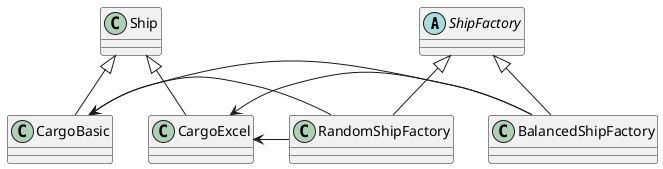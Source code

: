 @startuml
'https://plantuml.com/class-diagram

abstract class ShipFactory
class BalancedShipFactory
class RandomShipFactory

class CargoBasic
class CargoExcel
class Ship

CargoBasic <- BalancedShipFactory
CargoExcel <- BalancedShipFactory
CargoBasic <- RandomShipFactory
CargoExcel <- RandomShipFactory

ShipFactory <|-- BalancedShipFactory
ShipFactory <|-- RandomShipFactory

Ship <|-- CargoBasic
Ship <|-- CargoExcel

@enduml